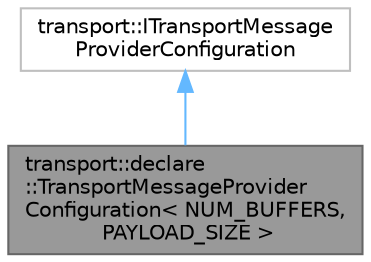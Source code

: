 digraph "transport::declare::TransportMessageProviderConfiguration&lt; NUM_BUFFERS, PAYLOAD_SIZE &gt;"
{
 // LATEX_PDF_SIZE
  bgcolor="transparent";
  edge [fontname=Helvetica,fontsize=10,labelfontname=Helvetica,labelfontsize=10];
  node [fontname=Helvetica,fontsize=10,shape=box,height=0.2,width=0.4];
  Node1 [id="Node000001",label="transport::declare\l::TransportMessageProvider\lConfiguration\< NUM_BUFFERS,\l PAYLOAD_SIZE \>",height=0.2,width=0.4,color="gray40", fillcolor="grey60", style="filled", fontcolor="black",tooltip=" "];
  Node2 -> Node1 [id="edge1_Node000001_Node000002",dir="back",color="steelblue1",style="solid",tooltip=" "];
  Node2 [id="Node000002",label="transport::ITransportMessage\lProviderConfiguration",height=0.2,width=0.4,color="grey75", fillcolor="white", style="filled",URL="$dd/d62/classtransport_1_1ITransportMessageProviderConfiguration.html",tooltip=" "];
}
